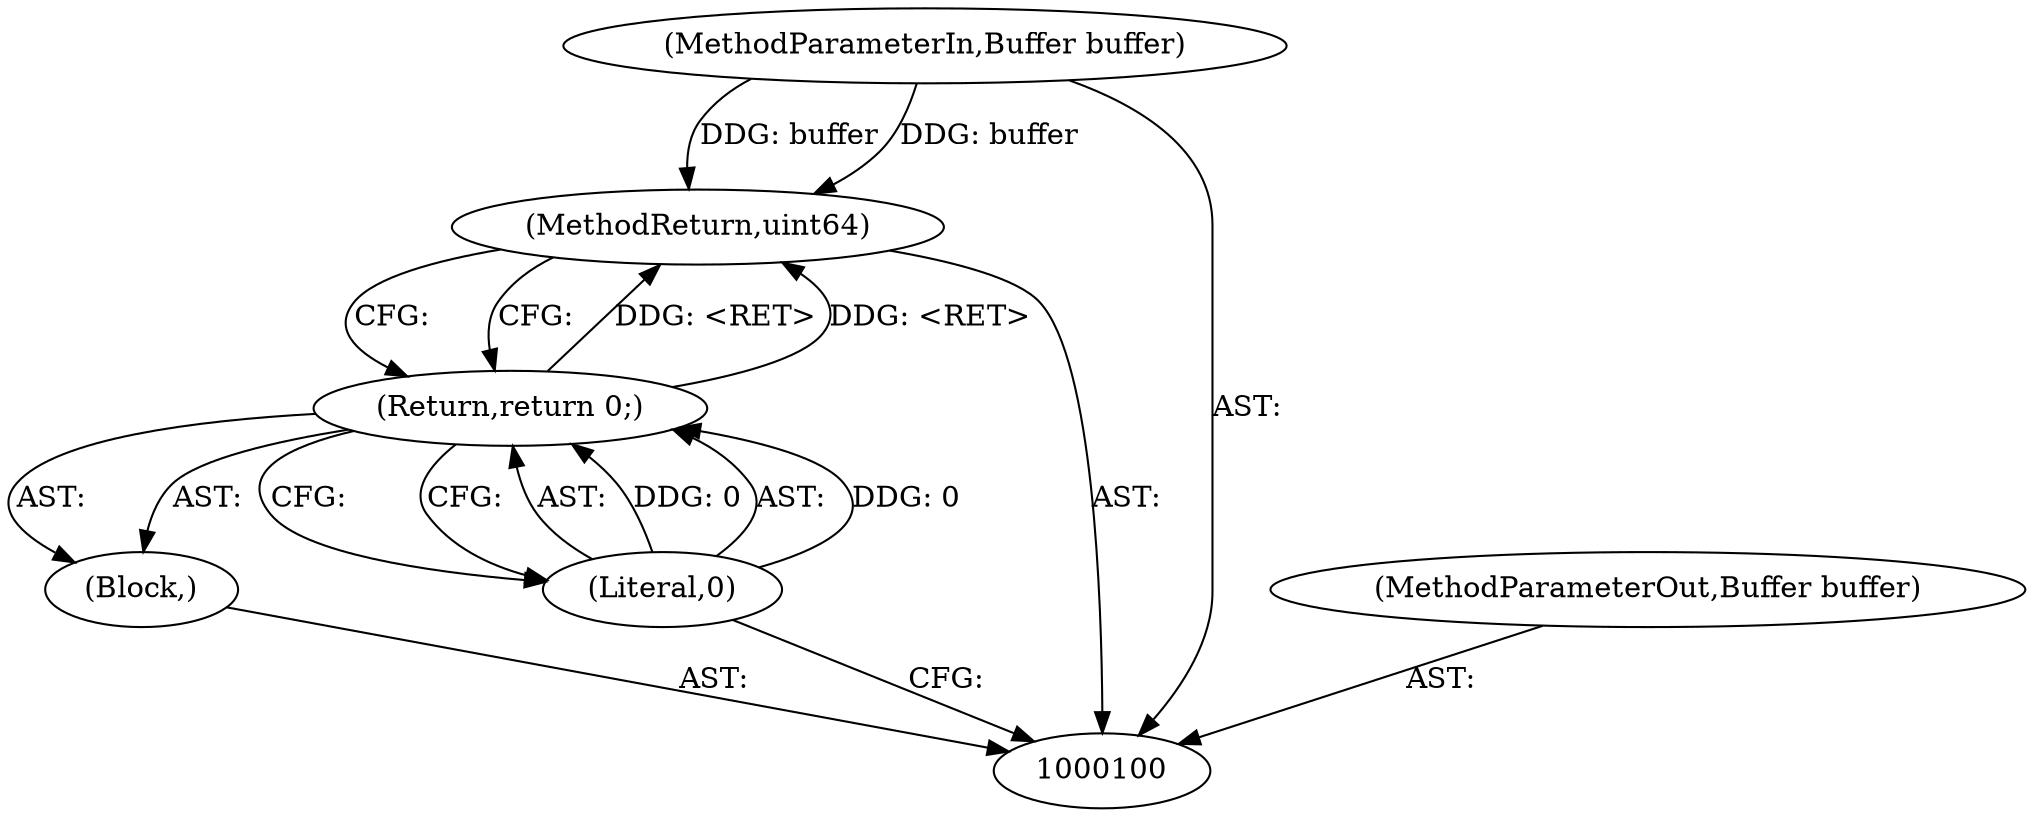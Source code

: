 digraph "1_Chrome_1a828911013ff501b87aacc5b555e470b31f2909" {
"1000105" [label="(MethodReturn,uint64)"];
"1000101" [label="(MethodParameterIn,Buffer buffer)"];
"1000111" [label="(MethodParameterOut,Buffer buffer)"];
"1000102" [label="(Block,)"];
"1000103" [label="(Return,return 0;)"];
"1000104" [label="(Literal,0)"];
"1000105" -> "1000100"  [label="AST: "];
"1000105" -> "1000103"  [label="CFG: "];
"1000103" -> "1000105"  [label="DDG: <RET>"];
"1000101" -> "1000105"  [label="DDG: buffer"];
"1000101" -> "1000100"  [label="AST: "];
"1000101" -> "1000105"  [label="DDG: buffer"];
"1000111" -> "1000100"  [label="AST: "];
"1000102" -> "1000100"  [label="AST: "];
"1000103" -> "1000102"  [label="AST: "];
"1000103" -> "1000102"  [label="AST: "];
"1000103" -> "1000104"  [label="CFG: "];
"1000104" -> "1000103"  [label="AST: "];
"1000105" -> "1000103"  [label="CFG: "];
"1000103" -> "1000105"  [label="DDG: <RET>"];
"1000104" -> "1000103"  [label="DDG: 0"];
"1000104" -> "1000103"  [label="AST: "];
"1000104" -> "1000100"  [label="CFG: "];
"1000103" -> "1000104"  [label="CFG: "];
"1000104" -> "1000103"  [label="DDG: 0"];
}
